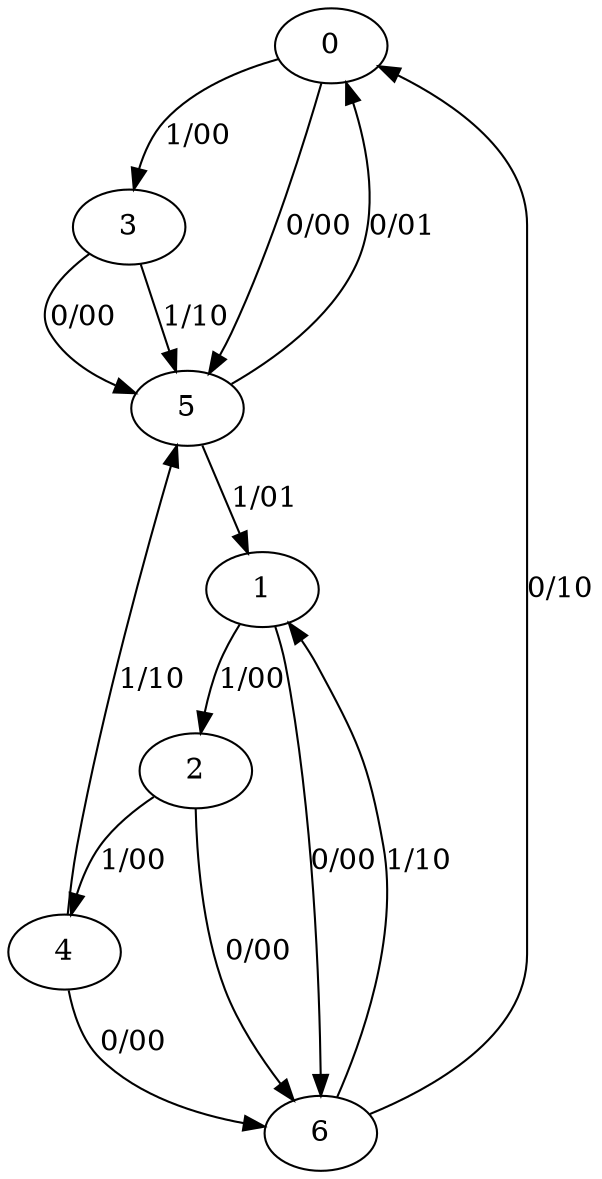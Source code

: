 digraph {
0
1
2
3
4
5
6
0 -> 5 [label="0/00"]
0 -> 3 [label="1/00"]
1 -> 6 [label="0/00"]
1 -> 2 [label="1/00"]
2 -> 6 [label="0/00"]
2 -> 4 [label="1/00"]
3 -> 5 [label="0/00"]
3 -> 5 [label="1/10"]
4 -> 6 [label="0/00"]
4 -> 5 [label="1/10"]
5 -> 0 [label="0/01"]
5 -> 1 [label="1/01"]
6 -> 0 [label="0/10"]
6 -> 1 [label="1/10"]
}
